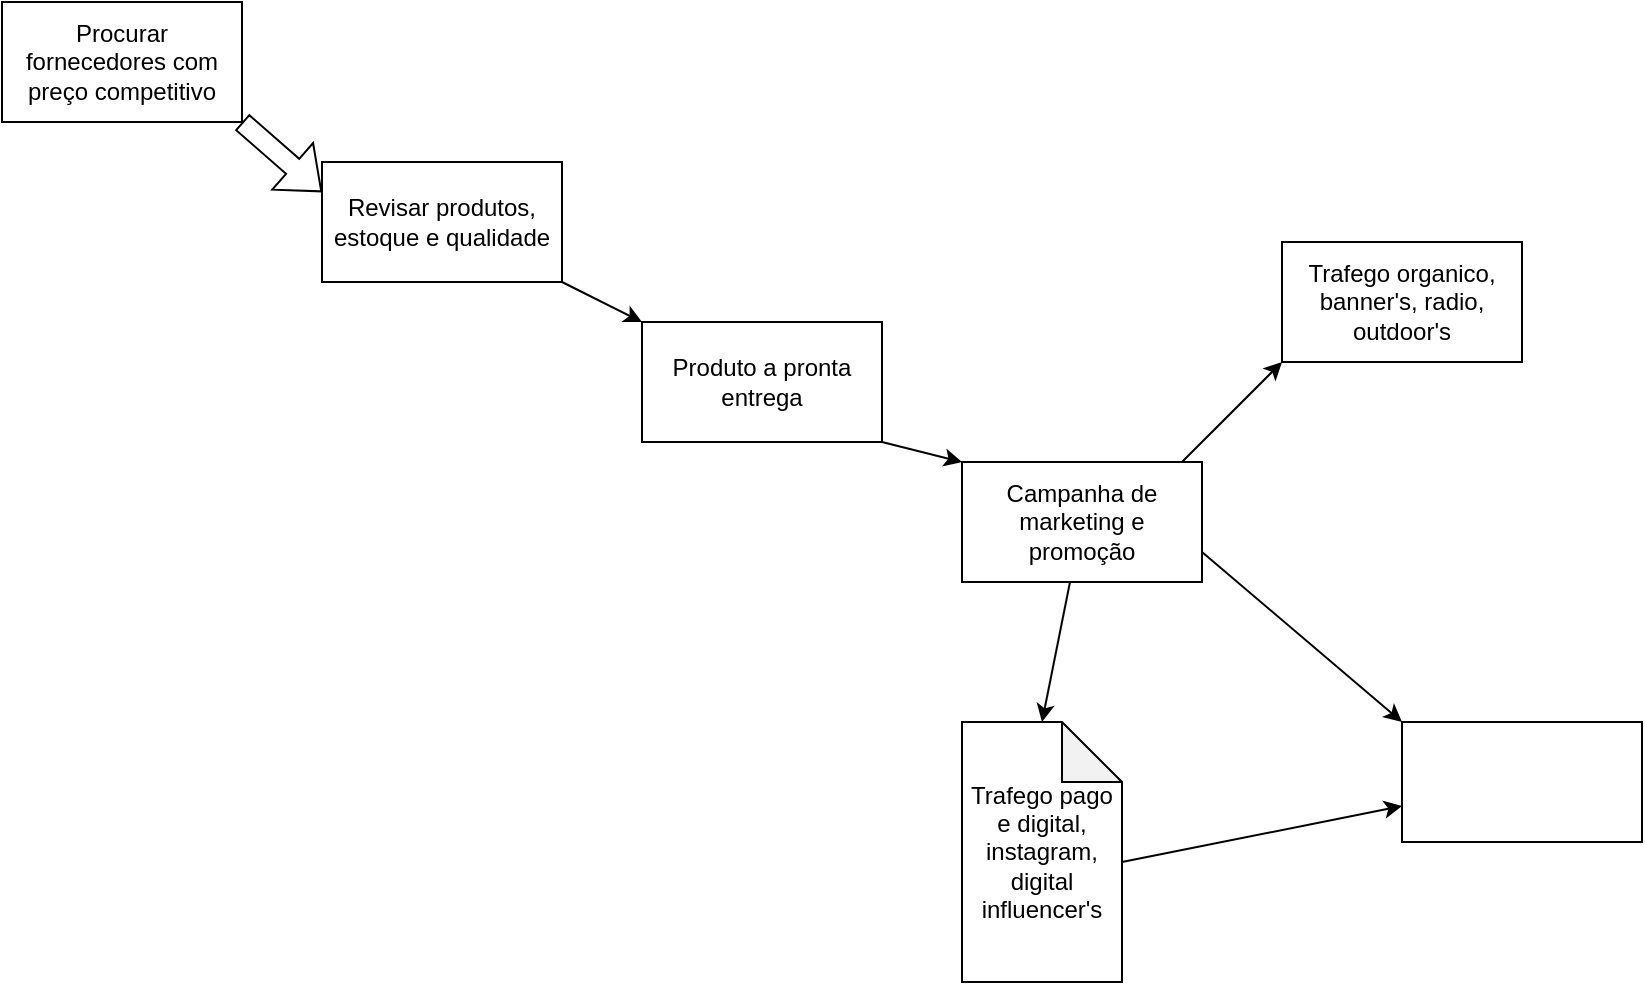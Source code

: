 <mxfile version="21.6.6" type="github">
  <diagram name="Page-1" id="7t-uIOl0qdm5bC9HHMiH">
    <mxGraphModel dx="1235" dy="679" grid="1" gridSize="10" guides="1" tooltips="1" connect="1" arrows="1" fold="1" page="1" pageScale="1" pageWidth="850" pageHeight="1100" math="0" shadow="0">
      <root>
        <mxCell id="0" />
        <mxCell id="1" parent="0" />
        <mxCell id="p6NqM14WSSPKOqnu1k-r-1" value="Produto a pronta entrega" style="rounded=0;whiteSpace=wrap;html=1;" vertex="1" parent="1">
          <mxGeometry x="400" y="200" width="120" height="60" as="geometry" />
        </mxCell>
        <mxCell id="p6NqM14WSSPKOqnu1k-r-2" value="Procurar fornecedores com preço competitivo&lt;br&gt;" style="rounded=0;whiteSpace=wrap;html=1;" vertex="1" parent="1">
          <mxGeometry x="80" y="40" width="120" height="60" as="geometry" />
        </mxCell>
        <mxCell id="p6NqM14WSSPKOqnu1k-r-3" value="Revisar produtos, estoque e qualidade" style="rounded=0;whiteSpace=wrap;html=1;" vertex="1" parent="1">
          <mxGeometry x="240" y="120" width="120" height="60" as="geometry" />
        </mxCell>
        <mxCell id="p6NqM14WSSPKOqnu1k-r-5" value="" style="shape=flexArrow;endArrow=classic;html=1;rounded=0;entryX=0;entryY=0.25;entryDx=0;entryDy=0;exitX=1;exitY=1;exitDx=0;exitDy=0;" edge="1" parent="1" source="p6NqM14WSSPKOqnu1k-r-2" target="p6NqM14WSSPKOqnu1k-r-3">
          <mxGeometry width="50" height="50" relative="1" as="geometry">
            <mxPoint x="180" y="170" as="sourcePoint" />
            <mxPoint x="230" y="120" as="targetPoint" />
          </mxGeometry>
        </mxCell>
        <mxCell id="p6NqM14WSSPKOqnu1k-r-6" value="" style="endArrow=classic;html=1;rounded=0;entryX=0;entryY=0;entryDx=0;entryDy=0;exitX=1;exitY=1;exitDx=0;exitDy=0;" edge="1" parent="1" source="p6NqM14WSSPKOqnu1k-r-3" target="p6NqM14WSSPKOqnu1k-r-1">
          <mxGeometry width="50" height="50" relative="1" as="geometry">
            <mxPoint x="350" y="250" as="sourcePoint" />
            <mxPoint x="400" y="200" as="targetPoint" />
          </mxGeometry>
        </mxCell>
        <mxCell id="p6NqM14WSSPKOqnu1k-r-17" value="" style="rounded=0;whiteSpace=wrap;html=1;" vertex="1" parent="1">
          <mxGeometry x="780" y="400" width="120" height="60" as="geometry" />
        </mxCell>
        <mxCell id="p6NqM14WSSPKOqnu1k-r-18" value="Campanha de marketing e promoção" style="rounded=0;whiteSpace=wrap;html=1;" vertex="1" parent="1">
          <mxGeometry x="560" y="270" width="120" height="60" as="geometry" />
        </mxCell>
        <mxCell id="p6NqM14WSSPKOqnu1k-r-19" value="" style="endArrow=classic;html=1;rounded=0;entryX=0;entryY=0;entryDx=0;entryDy=0;exitX=1;exitY=1;exitDx=0;exitDy=0;" edge="1" parent="1" source="p6NqM14WSSPKOqnu1k-r-1" target="p6NqM14WSSPKOqnu1k-r-18">
          <mxGeometry width="50" height="50" relative="1" as="geometry">
            <mxPoint x="480" y="320" as="sourcePoint" />
            <mxPoint x="530" y="270" as="targetPoint" />
          </mxGeometry>
        </mxCell>
        <mxCell id="p6NqM14WSSPKOqnu1k-r-20" value="" style="endArrow=classic;html=1;rounded=0;exitX=1;exitY=0.75;exitDx=0;exitDy=0;entryX=0;entryY=0;entryDx=0;entryDy=0;" edge="1" parent="1" source="p6NqM14WSSPKOqnu1k-r-18" target="p6NqM14WSSPKOqnu1k-r-17">
          <mxGeometry width="50" height="50" relative="1" as="geometry">
            <mxPoint x="740" y="400" as="sourcePoint" />
            <mxPoint x="790" y="350" as="targetPoint" />
          </mxGeometry>
        </mxCell>
        <mxCell id="p6NqM14WSSPKOqnu1k-r-21" value="Trafego pago e digital, instagram, digital influencer&#39;s" style="shape=note;whiteSpace=wrap;html=1;backgroundOutline=1;darkOpacity=0.05;" vertex="1" parent="1">
          <mxGeometry x="560" y="400" width="80" height="130" as="geometry" />
        </mxCell>
        <mxCell id="p6NqM14WSSPKOqnu1k-r-22" value="" style="endArrow=classic;html=1;rounded=0;entryX=0.5;entryY=0;entryDx=0;entryDy=0;entryPerimeter=0;" edge="1" parent="1" source="p6NqM14WSSPKOqnu1k-r-18" target="p6NqM14WSSPKOqnu1k-r-21">
          <mxGeometry width="50" height="50" relative="1" as="geometry">
            <mxPoint x="560" y="390" as="sourcePoint" />
            <mxPoint x="610" y="340" as="targetPoint" />
          </mxGeometry>
        </mxCell>
        <mxCell id="p6NqM14WSSPKOqnu1k-r-23" value="" style="endArrow=classic;html=1;rounded=0;" edge="1" parent="1" target="p6NqM14WSSPKOqnu1k-r-17">
          <mxGeometry width="50" height="50" relative="1" as="geometry">
            <mxPoint x="640" y="470" as="sourcePoint" />
            <mxPoint x="660" y="420" as="targetPoint" />
          </mxGeometry>
        </mxCell>
        <mxCell id="p6NqM14WSSPKOqnu1k-r-24" value="" style="endArrow=classic;html=1;rounded=0;" edge="1" parent="1">
          <mxGeometry width="50" height="50" relative="1" as="geometry">
            <mxPoint x="670" y="270" as="sourcePoint" />
            <mxPoint x="720" y="220" as="targetPoint" />
          </mxGeometry>
        </mxCell>
        <mxCell id="p6NqM14WSSPKOqnu1k-r-25" value="Trafego organico, banner&#39;s, radio, outdoor&#39;s" style="rounded=0;whiteSpace=wrap;html=1;" vertex="1" parent="1">
          <mxGeometry x="720" y="160" width="120" height="60" as="geometry" />
        </mxCell>
      </root>
    </mxGraphModel>
  </diagram>
</mxfile>
